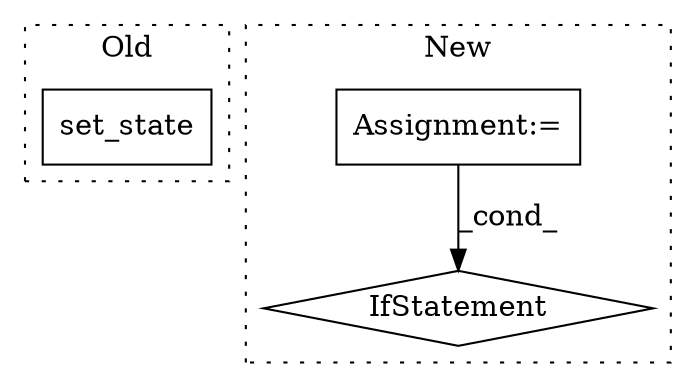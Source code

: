 digraph G {
subgraph cluster0 {
1 [label="set_state" a="32" s="2807,2831" l="10,1" shape="box"];
label = "Old";
style="dotted";
}
subgraph cluster1 {
2 [label="IfStatement" a="25" s="2754,2787" l="4,2" shape="diamond"];
3 [label="Assignment:=" a="7" s="2451" l="12" shape="box"];
label = "New";
style="dotted";
}
3 -> 2 [label="_cond_"];
}